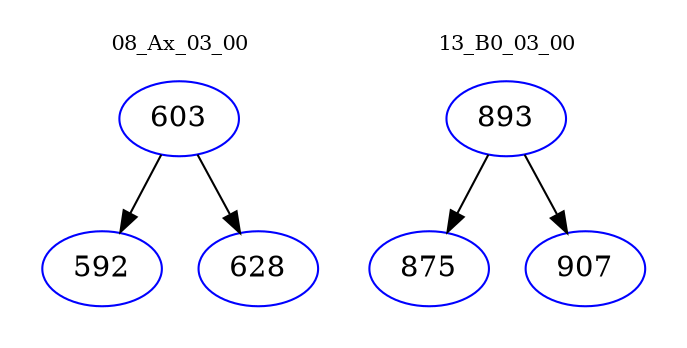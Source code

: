 digraph{
subgraph cluster_0 {
color = white
label = "08_Ax_03_00";
fontsize=10;
T0_603 [label="603", color="blue"]
T0_603 -> T0_592 [color="black"]
T0_592 [label="592", color="blue"]
T0_603 -> T0_628 [color="black"]
T0_628 [label="628", color="blue"]
}
subgraph cluster_1 {
color = white
label = "13_B0_03_00";
fontsize=10;
T1_893 [label="893", color="blue"]
T1_893 -> T1_875 [color="black"]
T1_875 [label="875", color="blue"]
T1_893 -> T1_907 [color="black"]
T1_907 [label="907", color="blue"]
}
}
